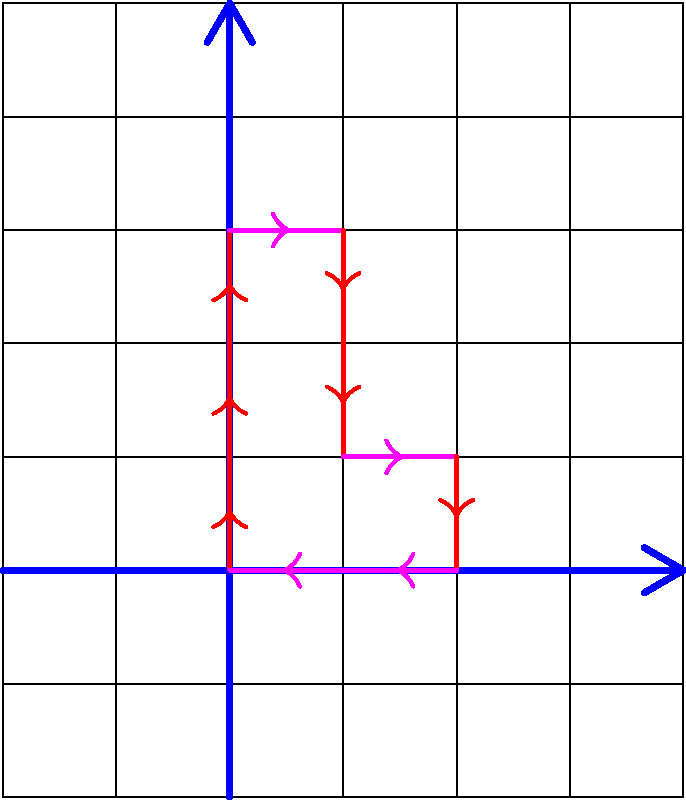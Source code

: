 settings.outformat ="png";
unitsize(2cm);

void grid(int xl, int xr, int yd, int yu) {
    for (int i = xl; i<=xr; ++i) {
        draw((i, yd) -- (i, yu));
    }

    for (int j = yd; j<=yu; ++j) {
        draw((xl, j) -- (xr, j));
    }
    draw((0, yd) -- (0, yu), arrow=ArcArrow(SimpleHead), blue + linewidth(3));
    draw((xl, 0) -- (xr, 0), arrow=ArcArrow(SimpleHead), blue + linewidth(3));
}

var pos = (0, 0);

void A(){
    draw(pos -- (pos + (-1, 0)), arrow = MidArrow(arrowhead = TeXHead), magenta + linewidth(2));
    pos = pos + (-1, 0);
}

void a(){
    draw(pos -- (pos + (1, 0)), arrow = MidArrow(arrowhead = TeXHead), magenta + linewidth(2));
    pos = pos + (1, 0);
}

void B(){
    draw(pos -- (pos + (0, -1)), arrow = MidArrow(arrowhead = TeXHead), red + linewidth(2));
    pos = pos + (0, -1);
}

void b(){
    draw(pos -- (pos + (0, 1)), arrow = MidArrow(arrowhead = TeXHead), red + linewidth(2));
    pos = pos + (0, 1);
}
grid(-2,4,-2,5);
b();
b();
b();
a();
B();
B();
a();
B();
A();
A();
